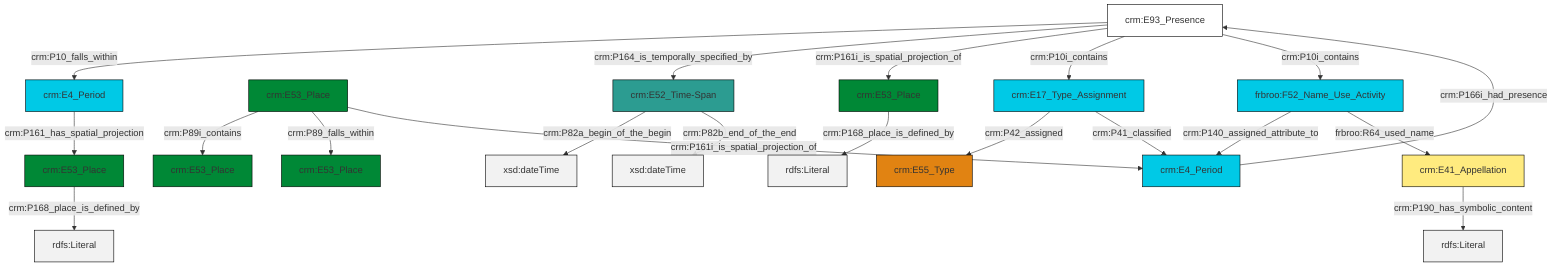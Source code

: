 graph TD
classDef Literal fill:#f2f2f2,stroke:#000000;
classDef CRM_Entity fill:#FFFFFF,stroke:#000000;
classDef Temporal_Entity fill:#00C9E6, stroke:#000000;
classDef Type fill:#E18312, stroke:#000000;
classDef Time-Span fill:#2C9C91, stroke:#000000;
classDef Appellation fill:#FFEB7F, stroke:#000000;
classDef Place fill:#008836, stroke:#000000;
classDef Persistent_Item fill:#B266B2, stroke:#000000;
classDef Conceptual_Object fill:#FFD700, stroke:#000000;
classDef Physical_Thing fill:#D2B48C, stroke:#000000;
classDef Actor fill:#f58aad, stroke:#000000;
classDef PC_Classes fill:#4ce600, stroke:#000000;
classDef Multi fill:#cccccc,stroke:#000000;

0["crm:E93_Presence"]:::CRM_Entity -->|crm:P10_falls_within| 1["crm:E4_Period"]:::Temporal_Entity
9["frbroo:F52_Name_Use_Activity"]:::Temporal_Entity -->|crm:P140_assigned_attribute_to| 10["crm:E4_Period"]:::Temporal_Entity
0["crm:E93_Presence"]:::CRM_Entity -->|crm:P164_is_temporally_specified_by| 7["crm:E52_Time-Span"]:::Time-Span
9["frbroo:F52_Name_Use_Activity"]:::Temporal_Entity -->|frbroo:R64_used_name| 5["crm:E41_Appellation"]:::Appellation
2["crm:E53_Place"]:::Place -->|crm:P89i_contains| 12["crm:E53_Place"]:::Place
10["crm:E4_Period"]:::Temporal_Entity -->|crm:P166i_had_presence| 0["crm:E93_Presence"]:::CRM_Entity
7["crm:E52_Time-Span"]:::Time-Span -->|crm:P82a_begin_of_the_begin| 13[xsd:dateTime]:::Literal
15["crm:E17_Type_Assignment"]:::Temporal_Entity -->|crm:P42_assigned| 16["crm:E55_Type"]:::Type
0["crm:E93_Presence"]:::CRM_Entity -->|crm:P161i_is_spatial_projection_of| 19["crm:E53_Place"]:::Place
15["crm:E17_Type_Assignment"]:::Temporal_Entity -->|crm:P41_classified| 10["crm:E4_Period"]:::Temporal_Entity
5["crm:E41_Appellation"]:::Appellation -->|crm:P190_has_symbolic_content| 23[rdfs:Literal]:::Literal
7["crm:E52_Time-Span"]:::Time-Span -->|crm:P82b_end_of_the_end| 24[xsd:dateTime]:::Literal
2["crm:E53_Place"]:::Place -->|crm:P89_falls_within| 25["crm:E53_Place"]:::Place
21["crm:E53_Place"]:::Place -->|crm:P168_place_is_defined_by| 27[rdfs:Literal]:::Literal
19["crm:E53_Place"]:::Place -->|crm:P168_place_is_defined_by| 28[rdfs:Literal]:::Literal
0["crm:E93_Presence"]:::CRM_Entity -->|crm:P10i_contains| 15["crm:E17_Type_Assignment"]:::Temporal_Entity
0["crm:E93_Presence"]:::CRM_Entity -->|crm:P10i_contains| 9["frbroo:F52_Name_Use_Activity"]:::Temporal_Entity
1["crm:E4_Period"]:::Temporal_Entity -->|crm:P161_has_spatial_projection| 21["crm:E53_Place"]:::Place
2["crm:E53_Place"]:::Place -->|crm:P161i_is_spatial_projection_of| 10["crm:E4_Period"]:::Temporal_Entity